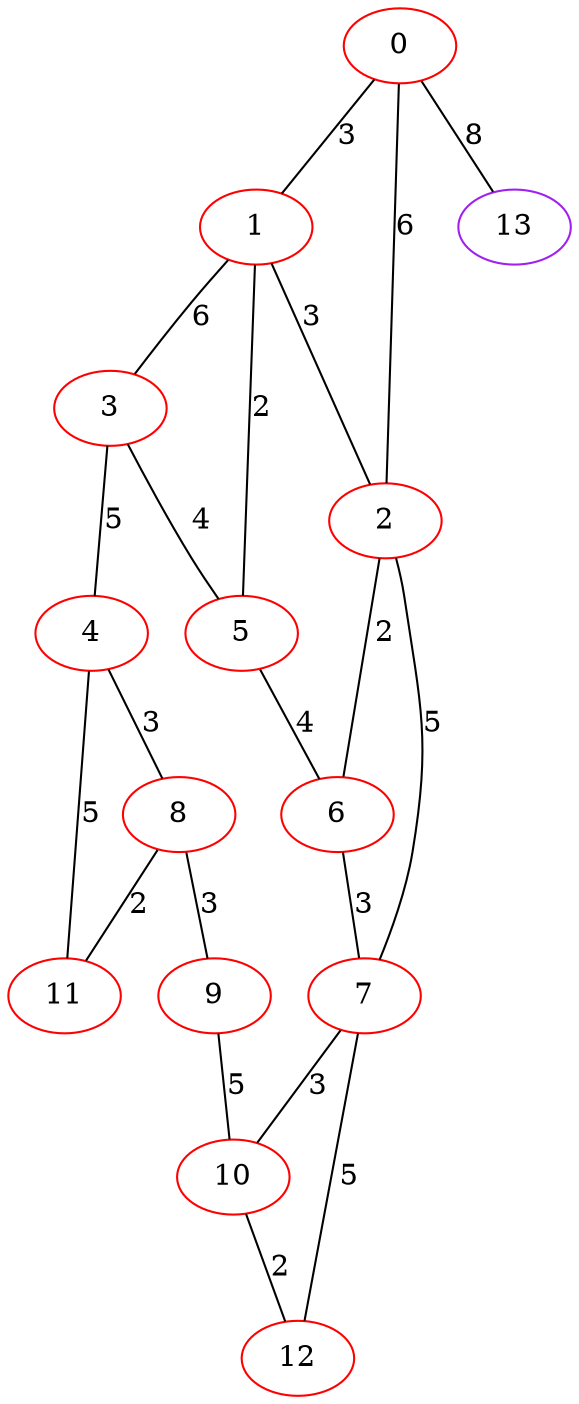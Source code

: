 graph "" {
0 [color=red, weight=1];
1 [color=red, weight=1];
2 [color=red, weight=1];
3 [color=red, weight=1];
4 [color=red, weight=1];
5 [color=red, weight=1];
6 [color=red, weight=1];
7 [color=red, weight=1];
8 [color=red, weight=1];
9 [color=red, weight=1];
10 [color=red, weight=1];
11 [color=red, weight=1];
12 [color=red, weight=1];
13 [color=purple, weight=4];
0 -- 1  [key=0, label=3];
0 -- 2  [key=0, label=6];
0 -- 13  [key=0, label=8];
1 -- 2  [key=0, label=3];
1 -- 3  [key=0, label=6];
1 -- 5  [key=0, label=2];
2 -- 6  [key=0, label=2];
2 -- 7  [key=0, label=5];
3 -- 4  [key=0, label=5];
3 -- 5  [key=0, label=4];
4 -- 8  [key=0, label=3];
4 -- 11  [key=0, label=5];
5 -- 6  [key=0, label=4];
6 -- 7  [key=0, label=3];
7 -- 10  [key=0, label=3];
7 -- 12  [key=0, label=5];
8 -- 9  [key=0, label=3];
8 -- 11  [key=0, label=2];
9 -- 10  [key=0, label=5];
10 -- 12  [key=0, label=2];
}
